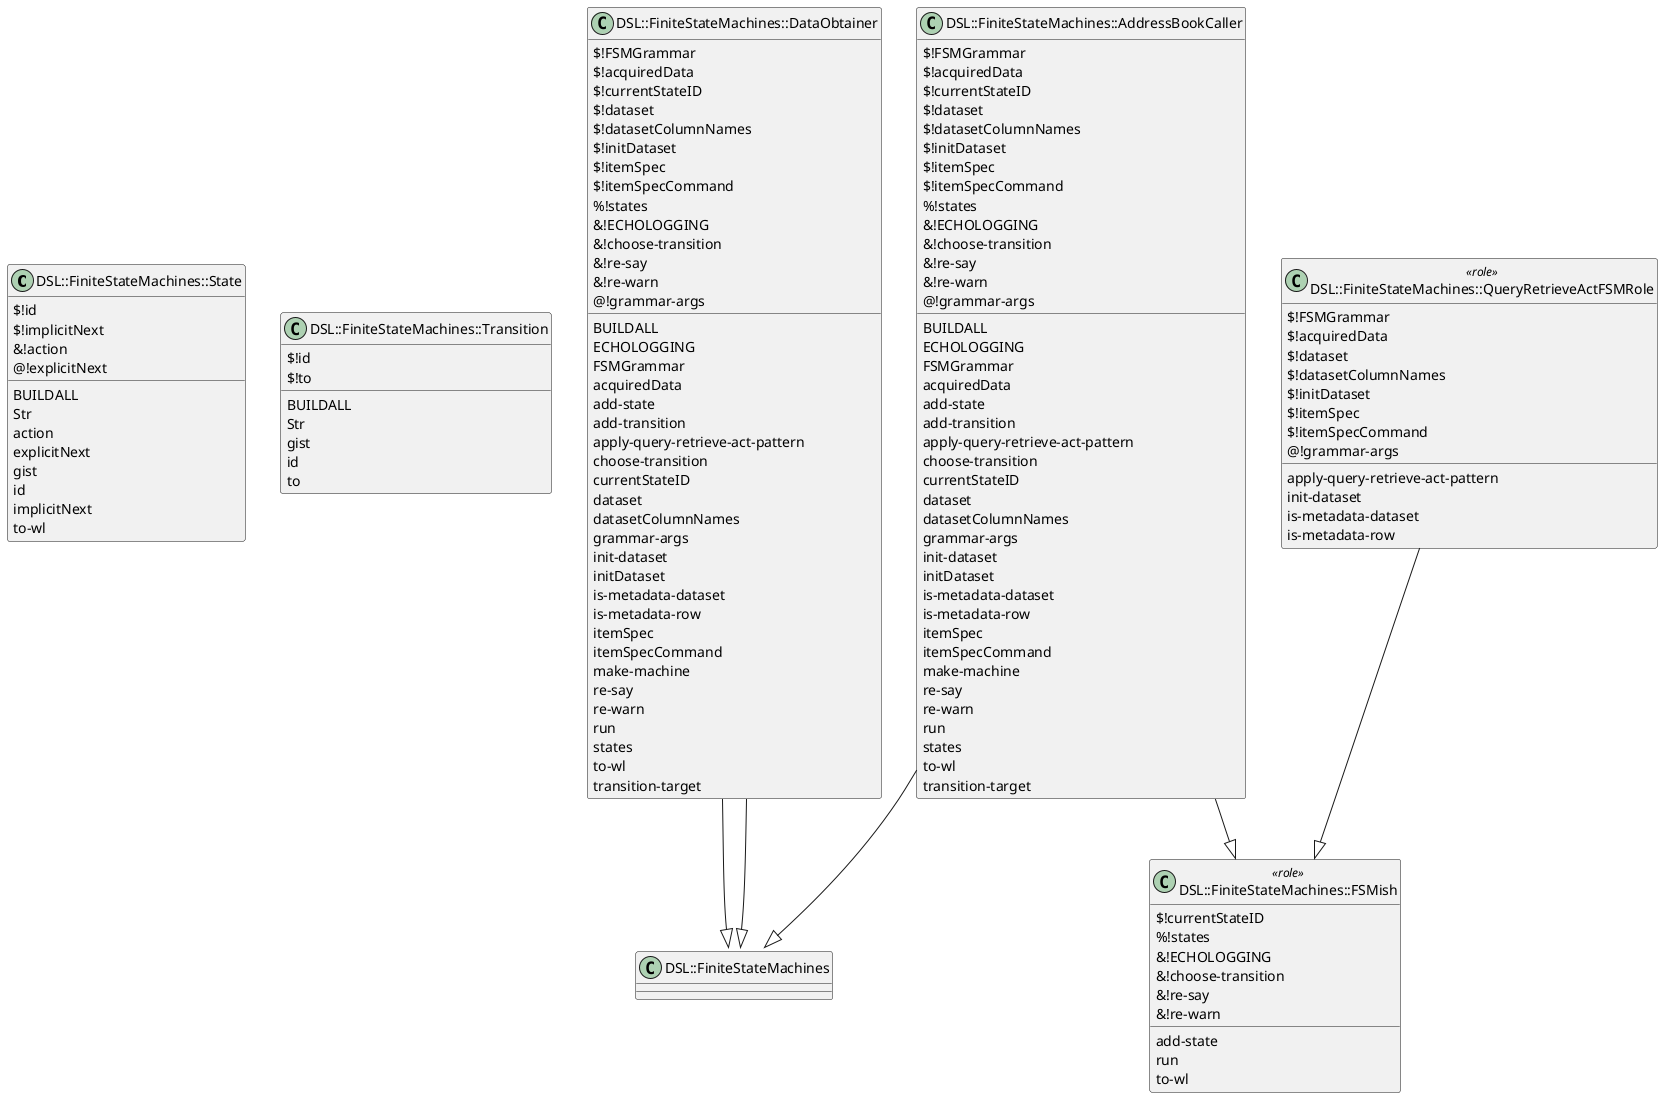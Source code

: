@startuml
class DSL::FiniteStateMachines::State  {
  {field} $!id
  {field} $!implicitNext
  {field} &!action
  {field} @!explicitNext
  {method} BUILDALL
  {method} Str
  {method} action
  {method} explicitNext
  {method} gist
  {method} id
  {method} implicitNext
  {method} to-wl
}

class DSL::FiniteStateMachines::Transition  {
  {field} $!id
  {field} $!to
  {method} BUILDALL
  {method} Str
  {method} gist
  {method} id
  {method} to
}

class DSL::FiniteStateMachines::DataObtainer  {
  {field} $!FSMGrammar
  {field} $!acquiredData
  {field} $!currentStateID
  {field} $!dataset
  {field} $!datasetColumnNames
  {field} $!initDataset
  {field} $!itemSpec
  {field} $!itemSpecCommand
  {field} %!states
  {field} &!ECHOLOGGING
  {field} &!choose-transition
  {field} &!re-say
  {field} &!re-warn
  {field} @!grammar-args
  {method} BUILDALL
  {method} ECHOLOGGING
  {method} FSMGrammar
  {method} acquiredData
  {method} add-state
  {method} add-transition
  {method} apply-query-retrieve-act-pattern
  {method} choose-transition
  {method} currentStateID
  {method} dataset
  {method} datasetColumnNames
  {method} grammar-args
  {method} init-dataset
  {method} initDataset
  {method} is-metadata-dataset
  {method} is-metadata-row
  {method} itemSpec
  {method} itemSpecCommand
  {method} make-machine
  {method} re-say
  {method} re-warn
  {method} run
  {method} states
  {method} to-wl
  {method} transition-target
}
DSL::FiniteStateMachines::DataObtainer --|> DSL::FiniteStateMachines::FSMish
DSL::FiniteStateMachines::DataObtainer --|> DSL::FiniteStateMachines::QueryRetrieveActFSMRole


class DSL::FiniteStateMachines::FSMish <<role>> {
  {field} $!currentStateID
  {field} %!states
  {field} &!ECHOLOGGING
  {field} &!choose-transition
  {field} &!re-say
  {field} &!re-warn
  {method} add-state
  {method} run
  {method} to-wl
}


class DSL::FiniteStateMachines::AddressBookCaller  {
  {field} $!FSMGrammar
  {field} $!acquiredData
  {field} $!currentStateID
  {field} $!dataset
  {field} $!datasetColumnNames
  {field} $!initDataset
  {field} $!itemSpec
  {field} $!itemSpecCommand
  {field} %!states
  {field} &!ECHOLOGGING
  {field} &!choose-transition
  {field} &!re-say
  {field} &!re-warn
  {field} @!grammar-args
  {method} BUILDALL
  {method} ECHOLOGGING
  {method} FSMGrammar
  {method} acquiredData
  {method} add-state
  {method} add-transition
  {method} apply-query-retrieve-act-pattern
  {method} choose-transition
  {method} currentStateID
  {method} dataset
  {method} datasetColumnNames
  {method} grammar-args
  {method} init-dataset
  {method} initDataset
  {method} is-metadata-dataset
  {method} is-metadata-row
  {method} itemSpec
  {method} itemSpecCommand
  {method} make-machine
  {method} re-say
  {method} re-warn
  {method} run
  {method} states
  {method} to-wl
  {method} transition-target
}
DSL::FiniteStateMachines::AddressBookCaller --|> DSL::FiniteStateMachines::FSMish
DSL::FiniteStateMachines::AddressBookCaller --|> DSL::FiniteStateMachines::QueryRetrieveActFSMRole


class DSL::FiniteStateMachines::QueryRetrieveActFSMRole <<role>> {
  {field} $!FSMGrammar
  {field} $!acquiredData
  {field} $!dataset
  {field} $!datasetColumnNames
  {field} $!initDataset
  {field} $!itemSpec
  {field} $!itemSpecCommand
  {field} @!grammar-args
  {method} apply-query-retrieve-act-pattern
  {method} init-dataset
  {method} is-metadata-dataset
  {method} is-metadata-row
}
DSL::FiniteStateMachines::QueryRetrieveActFSMRole --|> DSL::FiniteStateMachines::FSMish


@enduml
